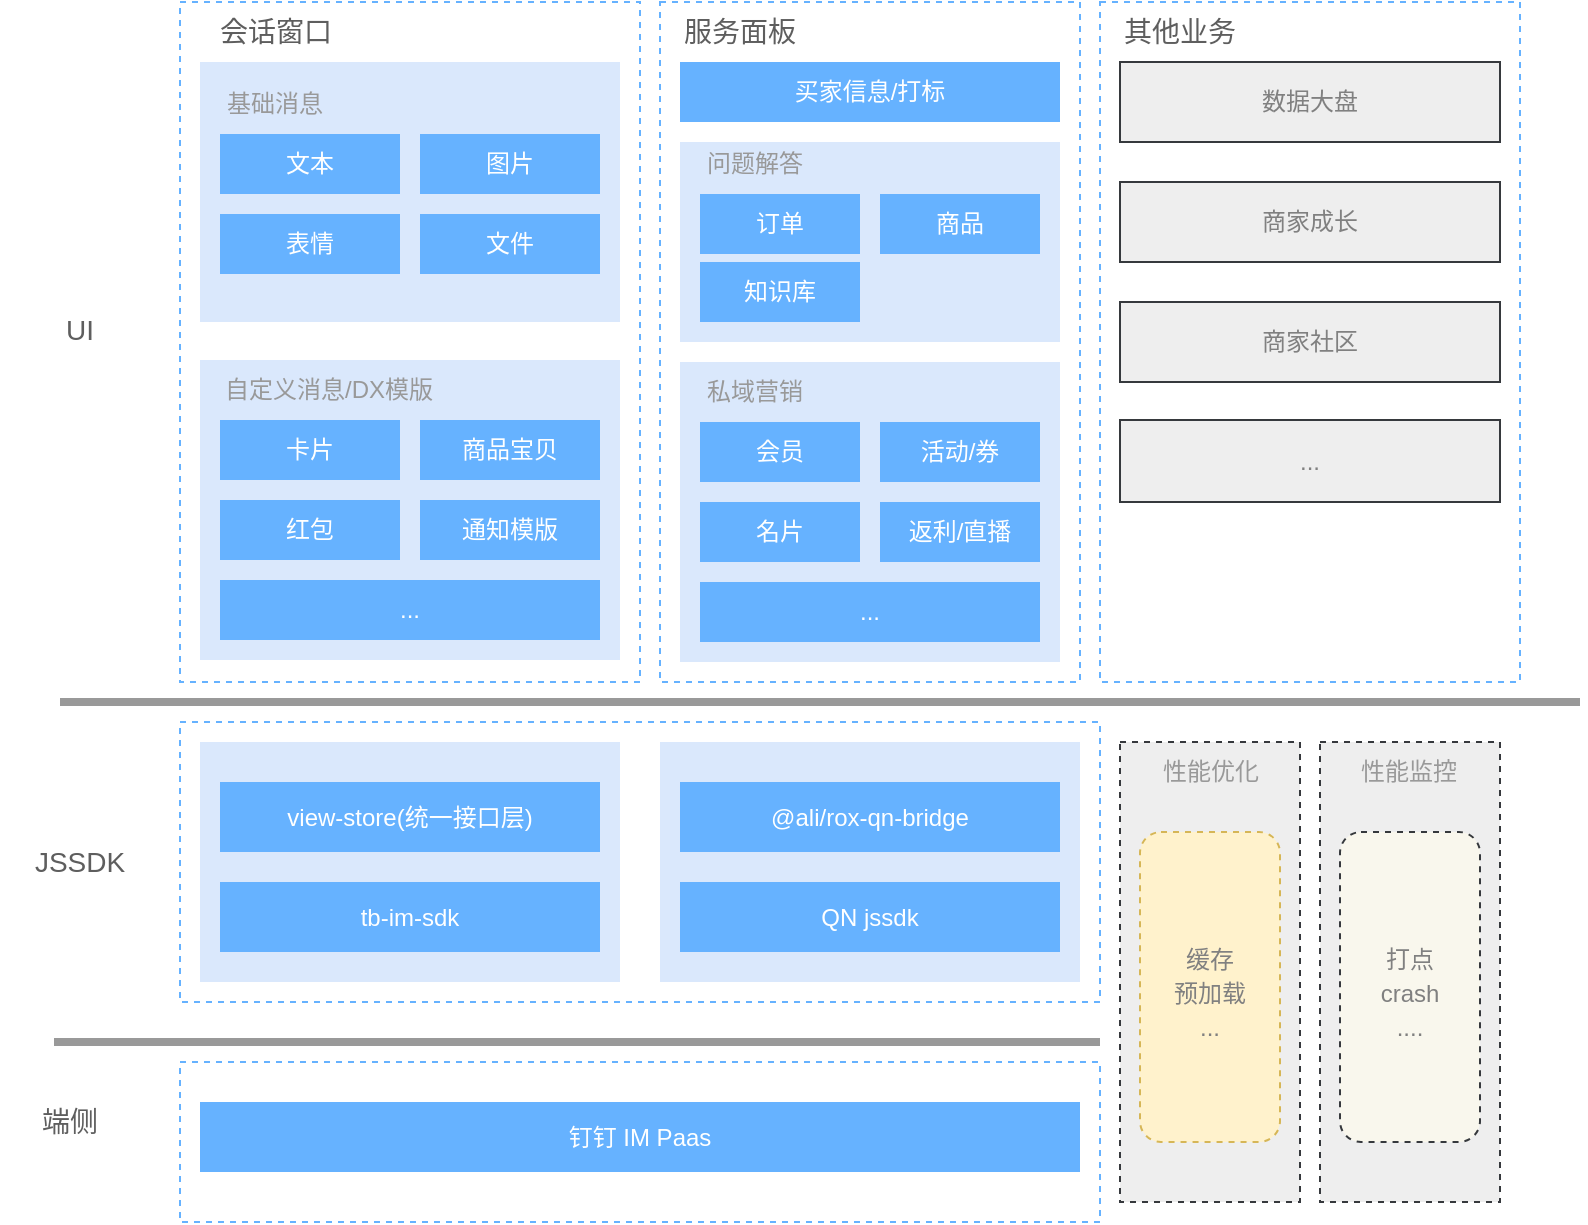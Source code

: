 <mxfile version="15.6.8" type="github">
  <diagram id="9dK64Gs7onYfFGPoFXSR" name="第 1 页">
    <mxGraphModel dx="949" dy="653" grid="1" gridSize="10" guides="1" tooltips="1" connect="1" arrows="1" fold="1" page="1" pageScale="1" pageWidth="827" pageHeight="1169" math="0" shadow="0">
      <root>
        <mxCell id="0" />
        <mxCell id="1" parent="0" />
        <mxCell id="kR91ONEozVQPjnB0ktHO-66" value="" style="rounded=0;whiteSpace=wrap;html=1;fillColor=#dae8fc;strokeColor=none;dashed=1;" vertex="1" parent="1">
          <mxGeometry x="140" y="370" width="210" height="120" as="geometry" />
        </mxCell>
        <mxCell id="kR91ONEozVQPjnB0ktHO-3" value="" style="rounded=0;whiteSpace=wrap;html=1;fillColor=none;strokeColor=#66B2FF;dashed=1;" vertex="1" parent="1">
          <mxGeometry x="370" width="210" height="340" as="geometry" />
        </mxCell>
        <mxCell id="kR91ONEozVQPjnB0ktHO-43" value="" style="rounded=0;whiteSpace=wrap;html=1;fillColor=#dae8fc;strokeColor=none;dashed=1;" vertex="1" parent="1">
          <mxGeometry x="380" y="70" width="190" height="100" as="geometry" />
        </mxCell>
        <mxCell id="kR91ONEozVQPjnB0ktHO-29" value="" style="rounded=0;whiteSpace=wrap;html=1;fillColor=none;strokeColor=#66B2FF;dashed=1;" vertex="1" parent="1">
          <mxGeometry x="590" width="210" height="340" as="geometry" />
        </mxCell>
        <mxCell id="kR91ONEozVQPjnB0ktHO-28" value="" style="rounded=0;whiteSpace=wrap;html=1;fillColor=none;strokeColor=#66B2FF;dashed=1;strokeWidth=1;" vertex="1" parent="1">
          <mxGeometry x="130" width="230" height="340" as="geometry" />
        </mxCell>
        <mxCell id="kR91ONEozVQPjnB0ktHO-14" value="" style="rounded=0;whiteSpace=wrap;html=1;fillColor=#dae8fc;strokeColor=none;dashed=1;" vertex="1" parent="1">
          <mxGeometry x="140" y="30" width="210" height="130" as="geometry" />
        </mxCell>
        <mxCell id="kR91ONEozVQPjnB0ktHO-1" value="文本" style="rounded=0;whiteSpace=wrap;html=1;strokeColor=none;fillColor=#66B2FF;fontColor=#ffffff;" vertex="1" parent="1">
          <mxGeometry x="150" y="66" width="90" height="30" as="geometry" />
        </mxCell>
        <mxCell id="kR91ONEozVQPjnB0ktHO-2" value="图片" style="rounded=0;whiteSpace=wrap;html=1;strokeColor=none;fillColor=#66B2FF;fontColor=#ffffff;" vertex="1" parent="1">
          <mxGeometry x="250" y="66" width="90" height="30" as="geometry" />
        </mxCell>
        <mxCell id="kR91ONEozVQPjnB0ktHO-4" value="表情" style="rounded=0;whiteSpace=wrap;html=1;strokeColor=none;fillColor=#66B2FF;fontColor=#ffffff;" vertex="1" parent="1">
          <mxGeometry x="150" y="106" width="90" height="30" as="geometry" />
        </mxCell>
        <mxCell id="kR91ONEozVQPjnB0ktHO-5" value="文件" style="rounded=0;whiteSpace=wrap;html=1;strokeColor=none;fillColor=#66B2FF;fontColor=#ffffff;" vertex="1" parent="1">
          <mxGeometry x="250" y="106" width="90" height="30" as="geometry" />
        </mxCell>
        <mxCell id="kR91ONEozVQPjnB0ktHO-6" value="" style="rounded=0;whiteSpace=wrap;html=1;fillColor=#dae8fc;strokeColor=none;dashed=1;" vertex="1" parent="1">
          <mxGeometry x="140" y="179" width="210" height="150" as="geometry" />
        </mxCell>
        <mxCell id="kR91ONEozVQPjnB0ktHO-7" value="自定义消息/DX模版" style="text;html=1;strokeColor=none;fillColor=none;align=center;verticalAlign=middle;whiteSpace=wrap;rounded=0;dashed=1;fontColor=#999999;" vertex="1" parent="1">
          <mxGeometry x="147.5" y="179" width="112.5" height="30" as="geometry" />
        </mxCell>
        <mxCell id="kR91ONEozVQPjnB0ktHO-8" value="卡片" style="rounded=0;whiteSpace=wrap;html=1;strokeColor=none;fillColor=#66B2FF;fontColor=#ffffff;" vertex="1" parent="1">
          <mxGeometry x="150" y="209" width="90" height="30" as="geometry" />
        </mxCell>
        <mxCell id="kR91ONEozVQPjnB0ktHO-9" value="商品宝贝" style="rounded=0;whiteSpace=wrap;html=1;strokeColor=none;fillColor=#66B2FF;fontColor=#ffffff;" vertex="1" parent="1">
          <mxGeometry x="250" y="209" width="90" height="30" as="geometry" />
        </mxCell>
        <mxCell id="kR91ONEozVQPjnB0ktHO-10" value="红包" style="rounded=0;whiteSpace=wrap;html=1;strokeColor=none;fillColor=#66B2FF;fontColor=#ffffff;" vertex="1" parent="1">
          <mxGeometry x="150" y="249" width="90" height="30" as="geometry" />
        </mxCell>
        <mxCell id="kR91ONEozVQPjnB0ktHO-11" value="通知模版" style="rounded=0;whiteSpace=wrap;html=1;strokeColor=none;fillColor=#66B2FF;fontColor=#ffffff;" vertex="1" parent="1">
          <mxGeometry x="250" y="249" width="90" height="30" as="geometry" />
        </mxCell>
        <mxCell id="kR91ONEozVQPjnB0ktHO-12" value="..." style="rounded=0;whiteSpace=wrap;html=1;strokeColor=none;fillColor=#66B2FF;fontColor=#ffffff;" vertex="1" parent="1">
          <mxGeometry x="150" y="289" width="190" height="30" as="geometry" />
        </mxCell>
        <mxCell id="kR91ONEozVQPjnB0ktHO-13" style="edgeStyle=orthogonalEdgeStyle;rounded=0;orthogonalLoop=1;jettySize=auto;html=1;exitX=0.5;exitY=1;exitDx=0;exitDy=0;fontColor=#999999;" edge="1" parent="1" source="kR91ONEozVQPjnB0ktHO-6" target="kR91ONEozVQPjnB0ktHO-6">
          <mxGeometry relative="1" as="geometry" />
        </mxCell>
        <mxCell id="kR91ONEozVQPjnB0ktHO-15" value="基础消息" style="text;html=1;strokeColor=none;fillColor=none;align=center;verticalAlign=middle;whiteSpace=wrap;rounded=0;dashed=1;fontColor=#999999;" vertex="1" parent="1">
          <mxGeometry x="140" y="36" width="75" height="30" as="geometry" />
        </mxCell>
        <mxCell id="kR91ONEozVQPjnB0ktHO-17" value="会话窗口" style="text;html=1;strokeColor=none;fillColor=none;align=center;verticalAlign=middle;whiteSpace=wrap;rounded=0;dashed=1;fontColor=#5E5E5E;fontSize=14;" vertex="1" parent="1">
          <mxGeometry x="147.5" width="60" height="30" as="geometry" />
        </mxCell>
        <mxCell id="kR91ONEozVQPjnB0ktHO-18" value="服务面板" style="text;html=1;strokeColor=none;fillColor=none;align=center;verticalAlign=middle;whiteSpace=wrap;rounded=0;dashed=1;fontColor=#5E5E5E;fontSize=14;" vertex="1" parent="1">
          <mxGeometry x="380" width="60" height="30" as="geometry" />
        </mxCell>
        <mxCell id="kR91ONEozVQPjnB0ktHO-19" value="买家信息/打标" style="rounded=0;whiteSpace=wrap;html=1;strokeColor=none;fillColor=#66B2FF;fontColor=#ffffff;" vertex="1" parent="1">
          <mxGeometry x="380" y="30" width="190" height="30" as="geometry" />
        </mxCell>
        <mxCell id="kR91ONEozVQPjnB0ktHO-21" value="" style="rounded=0;whiteSpace=wrap;html=1;fillColor=#dae8fc;strokeColor=none;dashed=1;" vertex="1" parent="1">
          <mxGeometry x="380" y="180" width="190" height="150" as="geometry" />
        </mxCell>
        <mxCell id="kR91ONEozVQPjnB0ktHO-22" value="私域营销" style="text;html=1;strokeColor=none;fillColor=none;align=center;verticalAlign=middle;whiteSpace=wrap;rounded=0;dashed=1;fontColor=#999999;" vertex="1" parent="1">
          <mxGeometry x="380" y="180" width="75" height="30" as="geometry" />
        </mxCell>
        <mxCell id="kR91ONEozVQPjnB0ktHO-23" value="订单" style="rounded=0;whiteSpace=wrap;html=1;strokeColor=none;fillColor=#66B2FF;fontColor=#ffffff;" vertex="1" parent="1">
          <mxGeometry x="390" y="96" width="80" height="30" as="geometry" />
        </mxCell>
        <mxCell id="kR91ONEozVQPjnB0ktHO-24" value="商品" style="rounded=0;whiteSpace=wrap;html=1;strokeColor=none;fillColor=#66B2FF;fontColor=#ffffff;" vertex="1" parent="1">
          <mxGeometry x="480" y="96" width="80" height="30" as="geometry" />
        </mxCell>
        <mxCell id="kR91ONEozVQPjnB0ktHO-25" value="会员" style="rounded=0;whiteSpace=wrap;html=1;strokeColor=none;fillColor=#66B2FF;fontColor=#ffffff;" vertex="1" parent="1">
          <mxGeometry x="390" y="210" width="80" height="30" as="geometry" />
        </mxCell>
        <mxCell id="kR91ONEozVQPjnB0ktHO-27" value="..." style="rounded=0;whiteSpace=wrap;html=1;strokeColor=none;fillColor=#66B2FF;fontColor=#ffffff;" vertex="1" parent="1">
          <mxGeometry x="390" y="290" width="170" height="30" as="geometry" />
        </mxCell>
        <mxCell id="kR91ONEozVQPjnB0ktHO-30" value="其他业务" style="text;html=1;strokeColor=none;fillColor=none;align=center;verticalAlign=middle;whiteSpace=wrap;rounded=0;dashed=1;fontColor=#5E5E5E;fontSize=14;" vertex="1" parent="1">
          <mxGeometry x="600" width="60" height="30" as="geometry" />
        </mxCell>
        <mxCell id="kR91ONEozVQPjnB0ktHO-31" value="数据大盘" style="rounded=0;whiteSpace=wrap;html=1;strokeColor=#36393d;fillColor=#eeeeee;fontColor=#808080;" vertex="1" parent="1">
          <mxGeometry x="600" y="30" width="190" height="40" as="geometry" />
        </mxCell>
        <mxCell id="kR91ONEozVQPjnB0ktHO-33" value="名片" style="rounded=0;whiteSpace=wrap;html=1;strokeColor=none;fillColor=#66B2FF;fontColor=#ffffff;" vertex="1" parent="1">
          <mxGeometry x="390" y="250" width="80" height="30" as="geometry" />
        </mxCell>
        <mxCell id="kR91ONEozVQPjnB0ktHO-35" value="..." style="rounded=0;whiteSpace=wrap;html=1;strokeColor=#36393d;fillColor=#eeeeee;fontColor=#808080;" vertex="1" parent="1">
          <mxGeometry x="600" y="209" width="190" height="41" as="geometry" />
        </mxCell>
        <mxCell id="kR91ONEozVQPjnB0ktHO-36" value="商家成长" style="rounded=0;whiteSpace=wrap;html=1;strokeColor=#36393d;fillColor=#eeeeee;fontColor=#808080;" vertex="1" parent="1">
          <mxGeometry x="600" y="90" width="190" height="40" as="geometry" />
        </mxCell>
        <mxCell id="kR91ONEozVQPjnB0ktHO-37" value="" style="endArrow=none;html=1;rounded=0;fontSize=14;fontColor=#5E5E5E;strokeWidth=4;strokeColor=#999999;" edge="1" parent="1">
          <mxGeometry width="50" height="50" relative="1" as="geometry">
            <mxPoint x="70" y="350" as="sourcePoint" />
            <mxPoint x="830" y="350" as="targetPoint" />
          </mxGeometry>
        </mxCell>
        <mxCell id="kR91ONEozVQPjnB0ktHO-40" value="活动/券" style="rounded=0;whiteSpace=wrap;html=1;strokeColor=none;fillColor=#66B2FF;fontColor=#ffffff;" vertex="1" parent="1">
          <mxGeometry x="480" y="210" width="80" height="30" as="geometry" />
        </mxCell>
        <mxCell id="kR91ONEozVQPjnB0ktHO-41" value="返利/直播" style="rounded=0;whiteSpace=wrap;html=1;strokeColor=none;fillColor=#66B2FF;fontColor=#ffffff;" vertex="1" parent="1">
          <mxGeometry x="480" y="250" width="80" height="30" as="geometry" />
        </mxCell>
        <mxCell id="kR91ONEozVQPjnB0ktHO-42" value="知识库" style="rounded=0;whiteSpace=wrap;html=1;strokeColor=none;fillColor=#66B2FF;fontColor=#ffffff;" vertex="1" parent="1">
          <mxGeometry x="390" y="130" width="80" height="30" as="geometry" />
        </mxCell>
        <mxCell id="kR91ONEozVQPjnB0ktHO-45" value="问题解答" style="text;html=1;strokeColor=none;fillColor=none;align=center;verticalAlign=middle;whiteSpace=wrap;rounded=0;dashed=1;fontColor=#999999;" vertex="1" parent="1">
          <mxGeometry x="380" y="66" width="75" height="30" as="geometry" />
        </mxCell>
        <mxCell id="kR91ONEozVQPjnB0ktHO-49" value="商家社区" style="rounded=0;whiteSpace=wrap;html=1;strokeColor=#36393d;fillColor=#eeeeee;fontColor=#808080;" vertex="1" parent="1">
          <mxGeometry x="600" y="150" width="190" height="40" as="geometry" />
        </mxCell>
        <mxCell id="kR91ONEozVQPjnB0ktHO-52" value="" style="rounded=0;whiteSpace=wrap;html=1;fillColor=none;strokeColor=#66B2FF;dashed=1;strokeWidth=1;" vertex="1" parent="1">
          <mxGeometry x="130" y="360" width="460" height="140" as="geometry" />
        </mxCell>
        <mxCell id="kR91ONEozVQPjnB0ktHO-54" value="" style="rounded=0;whiteSpace=wrap;html=1;fillColor=#dae8fc;strokeColor=none;dashed=1;" vertex="1" parent="1">
          <mxGeometry x="370" y="370" width="210" height="120" as="geometry" />
        </mxCell>
        <mxCell id="kR91ONEozVQPjnB0ktHO-56" value="UI" style="text;html=1;strokeColor=none;fillColor=none;align=center;verticalAlign=middle;whiteSpace=wrap;rounded=0;dashed=1;fontSize=14;fontColor=#5E5E5E;" vertex="1" parent="1">
          <mxGeometry x="50" y="149" width="60" height="30" as="geometry" />
        </mxCell>
        <mxCell id="kR91ONEozVQPjnB0ktHO-57" value="JSSDK" style="text;html=1;strokeColor=none;fillColor=none;align=center;verticalAlign=middle;whiteSpace=wrap;rounded=0;dashed=1;fontSize=14;fontColor=#5E5E5E;" vertex="1" parent="1">
          <mxGeometry x="50" y="415" width="60" height="30" as="geometry" />
        </mxCell>
        <mxCell id="kR91ONEozVQPjnB0ktHO-58" value="" style="endArrow=none;html=1;rounded=0;fontSize=14;fontColor=#5E5E5E;strokeWidth=4;strokeColor=#999999;" edge="1" parent="1">
          <mxGeometry width="50" height="50" relative="1" as="geometry">
            <mxPoint x="67" y="520" as="sourcePoint" />
            <mxPoint x="590" y="520" as="targetPoint" />
          </mxGeometry>
        </mxCell>
        <mxCell id="kR91ONEozVQPjnB0ktHO-59" value="端侧" style="text;html=1;strokeColor=none;fillColor=none;align=center;verticalAlign=middle;whiteSpace=wrap;rounded=0;dashed=1;fontSize=14;fontColor=#5E5E5E;" vertex="1" parent="1">
          <mxGeometry x="40" y="545" width="70" height="30" as="geometry" />
        </mxCell>
        <mxCell id="kR91ONEozVQPjnB0ktHO-60" value="" style="rounded=0;whiteSpace=wrap;html=1;fillColor=none;strokeColor=#66B2FF;dashed=1;strokeWidth=1;" vertex="1" parent="1">
          <mxGeometry x="130" y="530" width="460" height="80" as="geometry" />
        </mxCell>
        <mxCell id="kR91ONEozVQPjnB0ktHO-62" value="钉钉 IM Paas" style="rounded=0;whiteSpace=wrap;html=1;strokeColor=none;fillColor=#66B2FF;fontColor=#ffffff;" vertex="1" parent="1">
          <mxGeometry x="140" y="550" width="440" height="35" as="geometry" />
        </mxCell>
        <mxCell id="kR91ONEozVQPjnB0ktHO-63" value="QN jssdk" style="rounded=0;whiteSpace=wrap;html=1;strokeColor=none;fillColor=#66B2FF;fontColor=#ffffff;" vertex="1" parent="1">
          <mxGeometry x="380" y="440" width="190" height="35" as="geometry" />
        </mxCell>
        <mxCell id="kR91ONEozVQPjnB0ktHO-64" value="@ali/rox-qn-bridge" style="rounded=0;whiteSpace=wrap;html=1;strokeColor=none;fillColor=#66B2FF;fontColor=#ffffff;" vertex="1" parent="1">
          <mxGeometry x="380" y="390" width="190" height="35" as="geometry" />
        </mxCell>
        <mxCell id="kR91ONEozVQPjnB0ktHO-68" value="tb-im-sdk" style="rounded=0;whiteSpace=wrap;html=1;strokeColor=none;fillColor=#66B2FF;fontColor=#ffffff;" vertex="1" parent="1">
          <mxGeometry x="150" y="440" width="190" height="35" as="geometry" />
        </mxCell>
        <mxCell id="kR91ONEozVQPjnB0ktHO-69" value="view-store(统一接口层)" style="rounded=0;whiteSpace=wrap;html=1;strokeColor=none;fillColor=#66B2FF;fontColor=#ffffff;" vertex="1" parent="1">
          <mxGeometry x="150" y="390" width="190" height="35" as="geometry" />
        </mxCell>
        <mxCell id="kR91ONEozVQPjnB0ktHO-72" value="" style="rounded=0;whiteSpace=wrap;html=1;dashed=1;fontSize=14;strokeColor=#36393d;strokeWidth=1;fillColor=#eeeeee;" vertex="1" parent="1">
          <mxGeometry x="600" y="370" width="90" height="230" as="geometry" />
        </mxCell>
        <mxCell id="kR91ONEozVQPjnB0ktHO-74" value="" style="rounded=0;whiteSpace=wrap;html=1;dashed=1;fontSize=14;strokeColor=#36393d;strokeWidth=1;fillColor=#eeeeee;" vertex="1" parent="1">
          <mxGeometry x="700" y="370" width="90" height="230" as="geometry" />
        </mxCell>
        <mxCell id="kR91ONEozVQPjnB0ktHO-75" value="性能优化" style="text;html=1;strokeColor=none;fillColor=none;align=center;verticalAlign=middle;whiteSpace=wrap;rounded=0;dashed=1;fontColor=#999999;" vertex="1" parent="1">
          <mxGeometry x="607.5" y="370" width="75" height="30" as="geometry" />
        </mxCell>
        <mxCell id="kR91ONEozVQPjnB0ktHO-76" value="性能监控" style="text;html=1;strokeColor=none;fillColor=none;align=center;verticalAlign=middle;whiteSpace=wrap;rounded=0;dashed=1;fontColor=#999999;" vertex="1" parent="1">
          <mxGeometry x="707.5" y="370" width="72.5" height="30" as="geometry" />
        </mxCell>
        <mxCell id="kR91ONEozVQPjnB0ktHO-78" value="" style="rounded=1;whiteSpace=wrap;html=1;dashed=1;fontSize=14;strokeColor=#d6b656;strokeWidth=1;fillColor=#fff2cc;" vertex="1" parent="1">
          <mxGeometry x="610" y="415" width="70" height="155" as="geometry" />
        </mxCell>
        <mxCell id="kR91ONEozVQPjnB0ktHO-79" value="" style="rounded=1;whiteSpace=wrap;html=1;dashed=1;fontSize=14;strokeColor=#36393d;strokeWidth=1;fillColor=#f9f7ed;" vertex="1" parent="1">
          <mxGeometry x="710" y="415" width="70" height="155" as="geometry" />
        </mxCell>
        <mxCell id="kR91ONEozVQPjnB0ktHO-80" value="&lt;font style=&quot;font-size: 12px&quot;&gt;缓存&lt;br&gt;预加载&lt;br&gt;...&lt;br&gt;&lt;/font&gt;" style="text;html=1;strokeColor=none;fillColor=none;align=center;verticalAlign=middle;whiteSpace=wrap;rounded=0;dashed=1;fontSize=14;fontColor=#808080;" vertex="1" parent="1">
          <mxGeometry x="615" y="430" width="60" height="130" as="geometry" />
        </mxCell>
        <mxCell id="kR91ONEozVQPjnB0ktHO-81" value="&lt;font style=&quot;font-size: 12px&quot;&gt;打点&lt;br&gt;crash&lt;br&gt;....&lt;br&gt;&lt;/font&gt;" style="text;html=1;strokeColor=none;fillColor=none;align=center;verticalAlign=middle;whiteSpace=wrap;rounded=0;dashed=1;fontSize=14;fontColor=#808080;" vertex="1" parent="1">
          <mxGeometry x="715" y="430" width="60" height="130" as="geometry" />
        </mxCell>
      </root>
    </mxGraphModel>
  </diagram>
</mxfile>
